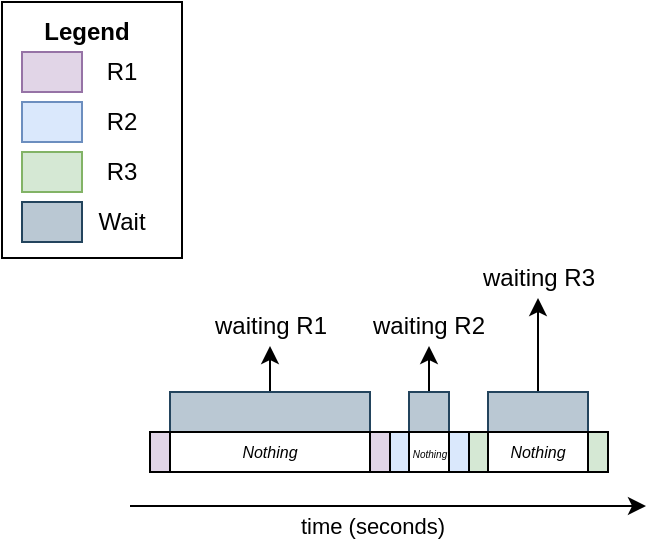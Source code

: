<mxfile>
    <diagram id="R5Pnvn7JVJgR0JoYsQ4H" name="HttpSync">
        <mxGraphModel dx="946" dy="563" grid="0" gridSize="10" guides="1" tooltips="1" connect="1" arrows="1" fold="1" page="1" pageScale="1" pageWidth="850" pageHeight="1100" math="0" shadow="0">
            <root>
                <mxCell id="0"/>
                <mxCell id="1" parent="0"/>
                <mxCell id="2" value="" style="endArrow=classic;html=1;" parent="1" edge="1">
                    <mxGeometry width="50" height="50" relative="1" as="geometry">
                        <mxPoint x="104" y="267" as="sourcePoint"/>
                        <mxPoint x="362" y="267" as="targetPoint"/>
                    </mxGeometry>
                </mxCell>
                <mxCell id="3" value="time (seconds)" style="edgeLabel;html=1;align=center;verticalAlign=middle;resizable=0;points=[];" parent="2" vertex="1" connectable="0">
                    <mxGeometry x="-0.184" y="-2" relative="1" as="geometry">
                        <mxPoint x="15" y="8" as="offset"/>
                    </mxGeometry>
                </mxCell>
                <mxCell id="4" value="" style="rounded=0;whiteSpace=wrap;html=1;fillColor=#e1d5e7;" parent="1" vertex="1">
                    <mxGeometry x="114" y="230" width="10" height="20" as="geometry"/>
                </mxCell>
                <mxCell id="5" value="" style="rounded=0;whiteSpace=wrap;html=1;" parent="1" vertex="1">
                    <mxGeometry x="40" y="15" width="90" height="128" as="geometry"/>
                </mxCell>
                <mxCell id="6" value="" style="rounded=0;whiteSpace=wrap;html=1;fillColor=#e1d5e7;strokeColor=#9673a6;" parent="1" vertex="1">
                    <mxGeometry x="50" y="40" width="30" height="20" as="geometry"/>
                </mxCell>
                <mxCell id="11" value="R1" style="text;html=1;strokeColor=none;fillColor=none;align=center;verticalAlign=middle;whiteSpace=wrap;rounded=0;" parent="1" vertex="1">
                    <mxGeometry x="80" y="40" width="40" height="20" as="geometry"/>
                </mxCell>
                <mxCell id="12" value="" style="rounded=0;whiteSpace=wrap;html=1;fillColor=#dae8fc;strokeColor=#6c8ebf;" parent="1" vertex="1">
                    <mxGeometry x="50" y="65" width="30" height="20" as="geometry"/>
                </mxCell>
                <mxCell id="13" value="R2" style="text;html=1;strokeColor=none;fillColor=none;align=center;verticalAlign=middle;whiteSpace=wrap;rounded=0;" parent="1" vertex="1">
                    <mxGeometry x="80" y="65" width="40" height="20" as="geometry"/>
                </mxCell>
                <mxCell id="14" value="" style="rounded=0;whiteSpace=wrap;html=1;fillColor=#d5e8d4;strokeColor=#82b366;" parent="1" vertex="1">
                    <mxGeometry x="50" y="90" width="30" height="20" as="geometry"/>
                </mxCell>
                <mxCell id="15" value="R3" style="text;html=1;strokeColor=none;fillColor=none;align=center;verticalAlign=middle;whiteSpace=wrap;rounded=0;" parent="1" vertex="1">
                    <mxGeometry x="80" y="90" width="40" height="20" as="geometry"/>
                </mxCell>
                <mxCell id="17" value="" style="rounded=0;whiteSpace=wrap;html=1;fillColor=#bac8d3;strokeColor=#23445d;" parent="1" vertex="1">
                    <mxGeometry x="50" y="115" width="30" height="20" as="geometry"/>
                </mxCell>
                <mxCell id="18" value="Wait" style="text;html=1;strokeColor=none;fillColor=none;align=center;verticalAlign=middle;whiteSpace=wrap;rounded=0;" parent="1" vertex="1">
                    <mxGeometry x="80" y="115" width="40" height="20" as="geometry"/>
                </mxCell>
                <mxCell id="31" style="edgeStyle=orthogonalEdgeStyle;rounded=0;orthogonalLoop=1;jettySize=auto;html=1;entryX=0.5;entryY=1;entryDx=0;entryDy=0;" parent="1" source="19" target="28" edge="1">
                    <mxGeometry relative="1" as="geometry"/>
                </mxCell>
                <mxCell id="19" value="" style="rounded=0;whiteSpace=wrap;html=1;fillColor=#bac8d3;strokeColor=#23445d;" parent="1" vertex="1">
                    <mxGeometry x="124" y="210" width="100" height="20" as="geometry"/>
                </mxCell>
                <mxCell id="20" value="" style="rounded=0;whiteSpace=wrap;html=1;fillColor=#e1d5e7;" parent="1" vertex="1">
                    <mxGeometry x="224" y="230" width="10" height="20" as="geometry"/>
                </mxCell>
                <mxCell id="21" value="" style="rounded=0;whiteSpace=wrap;html=1;fillColor=#dae8fc;" parent="1" vertex="1">
                    <mxGeometry x="234" y="230" width="10" height="20" as="geometry"/>
                </mxCell>
                <mxCell id="32" style="edgeStyle=orthogonalEdgeStyle;rounded=0;orthogonalLoop=1;jettySize=auto;html=1;entryX=0.5;entryY=1;entryDx=0;entryDy=0;" parent="1" source="22" target="29" edge="1">
                    <mxGeometry relative="1" as="geometry"/>
                </mxCell>
                <mxCell id="22" value="" style="rounded=0;whiteSpace=wrap;html=1;fillColor=#bac8d3;strokeColor=#23445d;" parent="1" vertex="1">
                    <mxGeometry x="243.5" y="210" width="20" height="20" as="geometry"/>
                </mxCell>
                <mxCell id="33" style="edgeStyle=orthogonalEdgeStyle;rounded=0;orthogonalLoop=1;jettySize=auto;html=1;entryX=0.5;entryY=1;entryDx=0;entryDy=0;" parent="1" source="24" target="30" edge="1">
                    <mxGeometry relative="1" as="geometry"/>
                </mxCell>
                <mxCell id="24" value="" style="rounded=0;whiteSpace=wrap;html=1;fillColor=#bac8d3;strokeColor=#23445d;" parent="1" vertex="1">
                    <mxGeometry x="283" y="210" width="50" height="20" as="geometry"/>
                </mxCell>
                <mxCell id="25" value="" style="rounded=0;whiteSpace=wrap;html=1;fillColor=#dae8fc;" parent="1" vertex="1">
                    <mxGeometry x="263.5" y="230" width="10" height="20" as="geometry"/>
                </mxCell>
                <mxCell id="26" value="" style="rounded=0;whiteSpace=wrap;html=1;fillColor=#d5e8d4;" parent="1" vertex="1">
                    <mxGeometry x="273.5" y="230" width="10" height="20" as="geometry"/>
                </mxCell>
                <mxCell id="27" value="" style="rounded=0;whiteSpace=wrap;html=1;fillColor=#d5e8d4;" parent="1" vertex="1">
                    <mxGeometry x="333" y="230" width="10" height="20" as="geometry"/>
                </mxCell>
                <mxCell id="28" value="waiting R1" style="text;html=1;strokeColor=none;fillColor=none;align=center;verticalAlign=middle;whiteSpace=wrap;rounded=0;" parent="1" vertex="1">
                    <mxGeometry x="141.5" y="167" width="65" height="20" as="geometry"/>
                </mxCell>
                <mxCell id="29" value="waiting R2" style="text;html=1;strokeColor=none;fillColor=none;align=center;verticalAlign=middle;whiteSpace=wrap;rounded=0;" parent="1" vertex="1">
                    <mxGeometry x="221" y="167" width="65" height="20" as="geometry"/>
                </mxCell>
                <mxCell id="30" value="waiting R3" style="text;html=1;strokeColor=none;fillColor=none;align=center;verticalAlign=middle;whiteSpace=wrap;rounded=0;" parent="1" vertex="1">
                    <mxGeometry x="275.5" y="143" width="65" height="20" as="geometry"/>
                </mxCell>
                <mxCell id="34" value="&lt;b&gt;Legend&lt;/b&gt;" style="text;html=1;strokeColor=none;fillColor=none;align=center;verticalAlign=middle;whiteSpace=wrap;rounded=0;" parent="1" vertex="1">
                    <mxGeometry x="50" y="20" width="65" height="20" as="geometry"/>
                </mxCell>
                <mxCell id="lJso728PyXMVdRfDYrXu-34" value="&lt;i style=&quot;font-size: 8px;&quot;&gt;Nothing&lt;/i&gt;" style="rounded=0;whiteSpace=wrap;html=1;strokeColor=#000000;align=center;fontSize=8;" parent="1" vertex="1">
                    <mxGeometry x="124" y="230" width="100" height="20" as="geometry"/>
                </mxCell>
                <mxCell id="lJso728PyXMVdRfDYrXu-35" value="&lt;i&gt;&lt;font style=&quot;font-size: 5px&quot;&gt;Nothing&lt;/font&gt;&lt;/i&gt;" style="rounded=0;whiteSpace=wrap;html=1;strokeColor=#000000;align=center;fontSize=8;" parent="1" vertex="1">
                    <mxGeometry x="243.5" y="230" width="20" height="20" as="geometry"/>
                </mxCell>
                <mxCell id="lJso728PyXMVdRfDYrXu-36" value="&lt;i style=&quot;font-size: 8px;&quot;&gt;Nothing&lt;/i&gt;" style="rounded=0;whiteSpace=wrap;html=1;strokeColor=#000000;align=center;fontSize=8;" parent="1" vertex="1">
                    <mxGeometry x="283" y="230" width="50" height="20" as="geometry"/>
                </mxCell>
            </root>
        </mxGraphModel>
    </diagram>
    <diagram name="HttpAsync" id="dd3H1sv4si_ocq5xEkjA">
        &#xa;
        <mxGraphModel dx="709" dy="481" grid="0" gridSize="10" guides="1" tooltips="1" connect="1" arrows="1" fold="1" page="1" pageScale="1" pageWidth="850" pageHeight="1100" math="0" shadow="0">
            &#xa;
            <root>
                &#xa;
                <mxCell id="TjX_MduYWYXl7zdBqpjI-0"/>
                &#xa;
                <mxCell id="TjX_MduYWYXl7zdBqpjI-1" parent="TjX_MduYWYXl7zdBqpjI-0"/>
                &#xa;
                <mxCell id="TjX_MduYWYXl7zdBqpjI-5" value="" style="rounded=0;whiteSpace=wrap;html=1;" parent="TjX_MduYWYXl7zdBqpjI-1" vertex="1">
                    &#xa;
                    <mxGeometry x="40" y="15" width="90" height="128" as="geometry"/>
                    &#xa;
                </mxCell>
                &#xa;
                <mxCell id="TjX_MduYWYXl7zdBqpjI-6" value="" style="rounded=0;whiteSpace=wrap;html=1;fillColor=#e1d5e7;strokeColor=#9673a6;" parent="TjX_MduYWYXl7zdBqpjI-1" vertex="1">
                    &#xa;
                    <mxGeometry x="50" y="40" width="30" height="20" as="geometry"/>
                    &#xa;
                </mxCell>
                &#xa;
                <mxCell id="TjX_MduYWYXl7zdBqpjI-7" value="R1" style="text;html=1;strokeColor=none;fillColor=none;align=center;verticalAlign=middle;whiteSpace=wrap;rounded=0;" parent="TjX_MduYWYXl7zdBqpjI-1" vertex="1">
                    &#xa;
                    <mxGeometry x="80" y="40" width="40" height="20" as="geometry"/>
                    &#xa;
                </mxCell>
                &#xa;
                <mxCell id="TjX_MduYWYXl7zdBqpjI-8" value="" style="rounded=0;whiteSpace=wrap;html=1;fillColor=#dae8fc;strokeColor=#6c8ebf;" parent="TjX_MduYWYXl7zdBqpjI-1" vertex="1">
                    &#xa;
                    <mxGeometry x="50" y="65" width="30" height="20" as="geometry"/>
                    &#xa;
                </mxCell>
                &#xa;
                <mxCell id="TjX_MduYWYXl7zdBqpjI-9" value="R2" style="text;html=1;strokeColor=none;fillColor=none;align=center;verticalAlign=middle;whiteSpace=wrap;rounded=0;" parent="TjX_MduYWYXl7zdBqpjI-1" vertex="1">
                    &#xa;
                    <mxGeometry x="80" y="65" width="40" height="20" as="geometry"/>
                    &#xa;
                </mxCell>
                &#xa;
                <mxCell id="TjX_MduYWYXl7zdBqpjI-10" value="" style="rounded=0;whiteSpace=wrap;html=1;fillColor=#d5e8d4;strokeColor=#82b366;" parent="TjX_MduYWYXl7zdBqpjI-1" vertex="1">
                    &#xa;
                    <mxGeometry x="50" y="90" width="30" height="20" as="geometry"/>
                    &#xa;
                </mxCell>
                &#xa;
                <mxCell id="TjX_MduYWYXl7zdBqpjI-11" value="R3" style="text;html=1;strokeColor=none;fillColor=none;align=center;verticalAlign=middle;whiteSpace=wrap;rounded=0;" parent="TjX_MduYWYXl7zdBqpjI-1" vertex="1">
                    &#xa;
                    <mxGeometry x="80" y="90" width="40" height="20" as="geometry"/>
                    &#xa;
                </mxCell>
                &#xa;
                <mxCell id="TjX_MduYWYXl7zdBqpjI-12" value="" style="rounded=0;whiteSpace=wrap;html=1;fillColor=#bac8d3;strokeColor=#23445d;" parent="TjX_MduYWYXl7zdBqpjI-1" vertex="1">
                    &#xa;
                    <mxGeometry x="50" y="115" width="30" height="20" as="geometry"/>
                    &#xa;
                </mxCell>
                &#xa;
                <mxCell id="TjX_MduYWYXl7zdBqpjI-13" value="Wait" style="text;html=1;strokeColor=none;fillColor=none;align=center;verticalAlign=middle;whiteSpace=wrap;rounded=0;" parent="TjX_MduYWYXl7zdBqpjI-1" vertex="1">
                    &#xa;
                    <mxGeometry x="80" y="115" width="40" height="20" as="geometry"/>
                    &#xa;
                </mxCell>
                &#xa;
                <mxCell id="TjX_MduYWYXl7zdBqpjI-28" value="&lt;b&gt;Legend&lt;/b&gt;" style="text;html=1;strokeColor=none;fillColor=none;align=center;verticalAlign=middle;whiteSpace=wrap;rounded=0;" parent="TjX_MduYWYXl7zdBqpjI-1" vertex="1">
                    &#xa;
                    <mxGeometry x="50" y="20" width="65" height="20" as="geometry"/>
                    &#xa;
                </mxCell>
                &#xa;
                <mxCell id="oUYByNItfgu7oh0WLCte-0" value="" style="endArrow=classic;html=1;" parent="TjX_MduYWYXl7zdBqpjI-1" edge="1">
                    &#xa;
                    <mxGeometry width="50" height="50" relative="1" as="geometry">
                        &#xa;
                        <mxPoint x="141" y="256" as="sourcePoint"/>
                        &#xa;
                        <mxPoint x="293" y="256" as="targetPoint"/>
                        &#xa;
                    </mxGeometry>
                    &#xa;
                </mxCell>
                &#xa;
                <mxCell id="oUYByNItfgu7oh0WLCte-1" value="time (seconds)" style="edgeLabel;html=1;align=center;verticalAlign=middle;resizable=0;points=[];" parent="oUYByNItfgu7oh0WLCte-0" vertex="1" connectable="0">
                    &#xa;
                    <mxGeometry x="-0.184" y="-2" relative="1" as="geometry">
                        &#xa;
                        <mxPoint x="15" y="8" as="offset"/>
                        &#xa;
                    </mxGeometry>
                    &#xa;
                </mxCell>
                &#xa;
                <mxCell id="oUYByNItfgu7oh0WLCte-2" value="" style="rounded=0;whiteSpace=wrap;html=1;fillColor=#e1d5e7;" parent="TjX_MduYWYXl7zdBqpjI-1" vertex="1">
                    &#xa;
                    <mxGeometry x="151" y="219" width="10" height="20" as="geometry"/>
                    &#xa;
                </mxCell>
                &#xa;
                <mxCell id="oUYByNItfgu7oh0WLCte-3" style="edgeStyle=orthogonalEdgeStyle;rounded=0;orthogonalLoop=1;jettySize=auto;html=1;entryX=0;entryY=0.5;entryDx=0;entryDy=0;exitX=1;exitY=0.5;exitDx=0;exitDy=0;" parent="TjX_MduYWYXl7zdBqpjI-1" source="oUYByNItfgu7oh0WLCte-4" target="oUYByNItfgu7oh0WLCte-14" edge="1">
                    &#xa;
                    <mxGeometry relative="1" as="geometry"/>
                    &#xa;
                </mxCell>
                &#xa;
                <mxCell id="oUYByNItfgu7oh0WLCte-4" value="" style="rounded=0;whiteSpace=wrap;html=1;fillColor=#bac8d3;strokeColor=#23445d;" parent="TjX_MduYWYXl7zdBqpjI-1" vertex="1">
                    &#xa;
                    <mxGeometry x="161" y="186" width="100" height="20" as="geometry"/>
                    &#xa;
                </mxCell>
                &#xa;
                <mxCell id="oUYByNItfgu7oh0WLCte-5" value="" style="rounded=0;whiteSpace=wrap;html=1;fillColor=#e1d5e7;" parent="TjX_MduYWYXl7zdBqpjI-1" vertex="1">
                    &#xa;
                    <mxGeometry x="261" y="219" width="10" height="20" as="geometry"/>
                    &#xa;
                </mxCell>
                &#xa;
                <mxCell id="oUYByNItfgu7oh0WLCte-6" value="" style="rounded=0;whiteSpace=wrap;html=1;fillColor=#dae8fc;" parent="TjX_MduYWYXl7zdBqpjI-1" vertex="1">
                    &#xa;
                    <mxGeometry x="161" y="219" width="10" height="20" as="geometry"/>
                    &#xa;
                </mxCell>
                &#xa;
                <mxCell id="oUYByNItfgu7oh0WLCte-7" style="edgeStyle=orthogonalEdgeStyle;rounded=0;orthogonalLoop=1;jettySize=auto;html=1;entryX=0;entryY=0.5;entryDx=0;entryDy=0;" parent="TjX_MduYWYXl7zdBqpjI-1" source="oUYByNItfgu7oh0WLCte-8" target="oUYByNItfgu7oh0WLCte-15" edge="1">
                    &#xa;
                    <mxGeometry relative="1" as="geometry"/>
                    &#xa;
                </mxCell>
                &#xa;
                <mxCell id="oUYByNItfgu7oh0WLCte-8" value="" style="rounded=0;whiteSpace=wrap;html=1;fillColor=#bac8d3;strokeColor=#23445d;" parent="TjX_MduYWYXl7zdBqpjI-1" vertex="1">
                    &#xa;
                    <mxGeometry x="172" y="161" width="20" height="20" as="geometry"/>
                    &#xa;
                </mxCell>
                &#xa;
                <mxCell id="oUYByNItfgu7oh0WLCte-9" style="edgeStyle=orthogonalEdgeStyle;rounded=0;orthogonalLoop=1;jettySize=auto;html=1;entryX=0;entryY=0.5;entryDx=0;entryDy=0;" parent="TjX_MduYWYXl7zdBqpjI-1" source="oUYByNItfgu7oh0WLCte-10" target="oUYByNItfgu7oh0WLCte-16" edge="1">
                    &#xa;
                    <mxGeometry relative="1" as="geometry"/>
                    &#xa;
                </mxCell>
                &#xa;
                <mxCell id="oUYByNItfgu7oh0WLCte-10" value="" style="rounded=0;whiteSpace=wrap;html=1;fillColor=#bac8d3;strokeColor=#23445d;" parent="TjX_MduYWYXl7zdBqpjI-1" vertex="1">
                    &#xa;
                    <mxGeometry x="181" y="136" width="50" height="20" as="geometry"/>
                    &#xa;
                </mxCell>
                &#xa;
                <mxCell id="oUYByNItfgu7oh0WLCte-11" value="" style="rounded=0;whiteSpace=wrap;html=1;fillColor=#dae8fc;" parent="TjX_MduYWYXl7zdBqpjI-1" vertex="1">
                    &#xa;
                    <mxGeometry x="192" y="219" width="10" height="20" as="geometry"/>
                    &#xa;
                </mxCell>
                &#xa;
                <mxCell id="oUYByNItfgu7oh0WLCte-12" value="" style="rounded=0;whiteSpace=wrap;html=1;fillColor=#d5e8d4;" parent="TjX_MduYWYXl7zdBqpjI-1" vertex="1">
                    &#xa;
                    <mxGeometry x="171" y="219" width="10" height="20" as="geometry"/>
                    &#xa;
                </mxCell>
                &#xa;
                <mxCell id="oUYByNItfgu7oh0WLCte-13" value="" style="rounded=0;whiteSpace=wrap;html=1;fillColor=#d5e8d4;" parent="TjX_MduYWYXl7zdBqpjI-1" vertex="1">
                    &#xa;
                    <mxGeometry x="231" y="219" width="10" height="20" as="geometry"/>
                    &#xa;
                </mxCell>
                &#xa;
                <mxCell id="oUYByNItfgu7oh0WLCte-14" value="waiting R1" style="text;html=1;strokeColor=none;fillColor=none;align=center;verticalAlign=middle;whiteSpace=wrap;rounded=0;" parent="TjX_MduYWYXl7zdBqpjI-1" vertex="1">
                    &#xa;
                    <mxGeometry x="303" y="186" width="65" height="20" as="geometry"/>
                    &#xa;
                </mxCell>
                &#xa;
                <mxCell id="oUYByNItfgu7oh0WLCte-15" value="waiting R2" style="text;html=1;strokeColor=none;fillColor=none;align=center;verticalAlign=middle;whiteSpace=wrap;rounded=0;" parent="TjX_MduYWYXl7zdBqpjI-1" vertex="1">
                    &#xa;
                    <mxGeometry x="303" y="161" width="65" height="20" as="geometry"/>
                    &#xa;
                </mxCell>
                &#xa;
                <mxCell id="oUYByNItfgu7oh0WLCte-16" value="waiting R3" style="text;html=1;strokeColor=none;fillColor=none;align=center;verticalAlign=middle;whiteSpace=wrap;rounded=0;" parent="TjX_MduYWYXl7zdBqpjI-1" vertex="1">
                    &#xa;
                    <mxGeometry x="303" y="136" width="65" height="20" as="geometry"/>
                    &#xa;
                </mxCell>
                &#xa;
                <mxCell id="oUYByNItfgu7oh0WLCte-18" value="&lt;i&gt;&lt;font style=&quot;font-size: 3px&quot;&gt;Nothing&lt;/font&gt;&lt;/i&gt;" style="rounded=0;whiteSpace=wrap;html=1;strokeColor=#000000;align=center;fontSize=8;" parent="TjX_MduYWYXl7zdBqpjI-1" vertex="1">
                    &#xa;
                    <mxGeometry x="181" y="219" width="11" height="20" as="geometry"/>
                    &#xa;
                </mxCell>
                &#xa;
                <mxCell id="b8tB5N2PraJOtb_QhcnW-5" value="&lt;i&gt;&lt;font style=&quot;font-size: 5px&quot;&gt;Nothing&lt;/font&gt;&lt;/i&gt;" style="rounded=0;whiteSpace=wrap;html=1;strokeColor=#000000;align=center;fontSize=8;" parent="TjX_MduYWYXl7zdBqpjI-1" vertex="1">
                    &#xa;
                    <mxGeometry x="202" y="219" width="29" height="20" as="geometry"/>
                    &#xa;
                </mxCell>
                &#xa;
                <mxCell id="00yEARtn9fL40gI64DA2-0" value="&lt;i&gt;&lt;font style=&quot;font-size: 5px&quot;&gt;Nothing&lt;/font&gt;&lt;/i&gt;" style="rounded=0;whiteSpace=wrap;html=1;strokeColor=#000000;align=center;fontSize=8;" parent="TjX_MduYWYXl7zdBqpjI-1" vertex="1">
                    &#xa;
                    <mxGeometry x="241" y="219" width="20" height="20" as="geometry"/>
                    &#xa;
                </mxCell>
                &#xa;
                <mxCell id="OgLarHgL8_il-0UodkWz-0" value="" style="endArrow=none;dashed=1;html=1;dashPattern=1 3;strokeWidth=1;" parent="TjX_MduYWYXl7zdBqpjI-1" edge="1">
                    &#xa;
                    <mxGeometry width="50" height="50" relative="1" as="geometry">
                        &#xa;
                        <mxPoint x="161" y="219" as="sourcePoint"/>
                        &#xa;
                        <mxPoint x="161" y="205" as="targetPoint"/>
                        &#xa;
                    </mxGeometry>
                    &#xa;
                </mxCell>
                &#xa;
                <mxCell id="OgLarHgL8_il-0UodkWz-3" value="" style="endArrow=none;dashed=1;html=1;dashPattern=1 3;strokeWidth=1;entryX=0;entryY=1;entryDx=0;entryDy=0;" parent="TjX_MduYWYXl7zdBqpjI-1" target="oUYByNItfgu7oh0WLCte-8" edge="1">
                    &#xa;
                    <mxGeometry width="50" height="50" relative="1" as="geometry">
                        &#xa;
                        <mxPoint x="171" y="219" as="sourcePoint"/>
                        &#xa;
                        <mxPoint x="171" y="137" as="targetPoint"/>
                        &#xa;
                    </mxGeometry>
                    &#xa;
                </mxCell>
                &#xa;
                <mxCell id="cQX6QBFQWD9Ic5gNz7Mt-2" value="" style="endArrow=none;dashed=1;html=1;dashPattern=1 3;strokeWidth=1;" parent="TjX_MduYWYXl7zdBqpjI-1" edge="1">
                    &#xa;
                    <mxGeometry width="50" height="50" relative="1" as="geometry">
                        &#xa;
                        <mxPoint x="181" y="219" as="sourcePoint"/>
                        &#xa;
                        <mxPoint x="181" y="151" as="targetPoint"/>
                        &#xa;
                    </mxGeometry>
                    &#xa;
                </mxCell>
                &#xa;
                <mxCell id="cQX6QBFQWD9Ic5gNz7Mt-3" value="" style="endArrow=none;dashed=1;html=1;dashPattern=1 3;strokeWidth=1;" parent="TjX_MduYWYXl7zdBqpjI-1" edge="1">
                    &#xa;
                    <mxGeometry width="50" height="50" relative="1" as="geometry">
                        &#xa;
                        <mxPoint x="192" y="219" as="sourcePoint"/>
                        &#xa;
                        <mxPoint x="192" y="181" as="targetPoint"/>
                        &#xa;
                    </mxGeometry>
                    &#xa;
                </mxCell>
                &#xa;
                <mxCell id="cQX6QBFQWD9Ic5gNz7Mt-4" value="" style="endArrow=none;dashed=1;html=1;dashPattern=1 3;strokeWidth=1;" parent="TjX_MduYWYXl7zdBqpjI-1" edge="1">
                    &#xa;
                    <mxGeometry width="50" height="50" relative="1" as="geometry">
                        &#xa;
                        <mxPoint x="230.77" y="219" as="sourcePoint"/>
                        &#xa;
                        <mxPoint x="231" y="156" as="targetPoint"/>
                        &#xa;
                    </mxGeometry>
                    &#xa;
                </mxCell>
                &#xa;
                <mxCell id="cQX6QBFQWD9Ic5gNz7Mt-5" value="" style="endArrow=none;dashed=1;html=1;dashPattern=1 3;strokeWidth=1;" parent="TjX_MduYWYXl7zdBqpjI-1" edge="1">
                    &#xa;
                    <mxGeometry width="50" height="50" relative="1" as="geometry">
                        &#xa;
                        <mxPoint x="260.77" y="219" as="sourcePoint"/>
                        &#xa;
                        <mxPoint x="261" y="206" as="targetPoint"/>
                        &#xa;
                    </mxGeometry>
                    &#xa;
                </mxCell>
                &#xa;
            </root>
            &#xa;
        </mxGraphModel>
        &#xa;
    </diagram>
    <diagram id="Us82Xjapbb-yqDgrsx4i" name="EventLoop">
        &#xa;
        <mxGraphModel dx="709" dy="481" grid="0" gridSize="10" guides="1" tooltips="1" connect="1" arrows="1" fold="1" page="1" pageScale="1" pageWidth="850" pageHeight="1100" math="0" shadow="0">
            &#xa;
            <root>
                &#xa;
                <mxCell id="MNIC3wWy_lpZdgekECtX-0"/>
                &#xa;
                <mxCell id="MNIC3wWy_lpZdgekECtX-1" parent="MNIC3wWy_lpZdgekECtX-0"/>
                &#xa;
                <mxCell id="MNIC3wWy_lpZdgekECtX-2" value="" style="endArrow=classic;html=1;exitX=1;exitY=0.5;exitDx=0;exitDy=0;entryX=-0.003;entryY=0.053;entryDx=0;entryDy=0;entryPerimeter=0;" parent="MNIC3wWy_lpZdgekECtX-1" source="PgiA3OtnCa6VzSnWm5Lt-0" target="oTD3xDbDzJjaddq1IzMM-0" edge="1">
                    &#xa;
                    <mxGeometry relative="1" as="geometry">
                        &#xa;
                        <mxPoint x="150" y="130" as="sourcePoint"/>
                        &#xa;
                        <mxPoint x="240" y="130" as="targetPoint"/>
                        &#xa;
                    </mxGeometry>
                    &#xa;
                </mxCell>
                &#xa;
                <mxCell id="MNIC3wWy_lpZdgekECtX-3" value="" style="shape=message;html=1;outlineConnect=0;" parent="MNIC3wWy_lpZdgekECtX-2" vertex="1">
                    &#xa;
                    <mxGeometry width="20" height="14" relative="1" as="geometry">
                        &#xa;
                        <mxPoint x="-10" y="-7" as="offset"/>
                        &#xa;
                    </mxGeometry>
                    &#xa;
                </mxCell>
                &#xa;
                <mxCell id="PgiA3OtnCa6VzSnWm5Lt-3" value="&lt;b&gt;await&lt;/b&gt;" style="edgeLabel;html=1;align=center;verticalAlign=middle;resizable=0;points=[];" parent="MNIC3wWy_lpZdgekECtX-2" vertex="1" connectable="0">
                    &#xa;
                    <mxGeometry x="-0.609" y="3" relative="1" as="geometry">
                        &#xa;
                        <mxPoint x="35" y="23" as="offset"/>
                        &#xa;
                    </mxGeometry>
                    &#xa;
                </mxCell>
                &#xa;
                <mxCell id="PgiA3OtnCa6VzSnWm5Lt-0" value="R1" style="rounded=0;whiteSpace=wrap;html=1;fillColor=#e1d5e7;strokeColor=#9673a6;" parent="MNIC3wWy_lpZdgekECtX-1" vertex="1">
                    &#xa;
                    <mxGeometry x="110" y="120" width="30" height="20" as="geometry"/>
                    &#xa;
                </mxCell>
                &#xa;
                <mxCell id="PgiA3OtnCa6VzSnWm5Lt-1" value="R2" style="rounded=0;whiteSpace=wrap;html=1;fillColor=#dae8fc;strokeColor=#6c8ebf;" parent="MNIC3wWy_lpZdgekECtX-1" vertex="1">
                    &#xa;
                    <mxGeometry x="110" y="160" width="30" height="20" as="geometry"/>
                    &#xa;
                </mxCell>
                &#xa;
                <mxCell id="PgiA3OtnCa6VzSnWm5Lt-4" value="" style="endArrow=classic;html=1;exitX=1;exitY=0.5;exitDx=0;exitDy=0;entryX=0;entryY=0.5;entryDx=0;entryDy=0;" parent="MNIC3wWy_lpZdgekECtX-1" target="oTD3xDbDzJjaddq1IzMM-0" edge="1">
                    &#xa;
                    <mxGeometry relative="1" as="geometry">
                        &#xa;
                        <mxPoint x="140" y="170" as="sourcePoint"/>
                        &#xa;
                        <mxPoint x="240" y="170" as="targetPoint"/>
                        &#xa;
                    </mxGeometry>
                    &#xa;
                </mxCell>
                &#xa;
                <mxCell id="PgiA3OtnCa6VzSnWm5Lt-5" value="" style="shape=message;html=1;outlineConnect=0;" parent="PgiA3OtnCa6VzSnWm5Lt-4" vertex="1">
                    &#xa;
                    <mxGeometry width="20" height="14" relative="1" as="geometry">
                        &#xa;
                        <mxPoint x="-10" y="-7" as="offset"/>
                        &#xa;
                    </mxGeometry>
                    &#xa;
                </mxCell>
                &#xa;
                <mxCell id="PgiA3OtnCa6VzSnWm5Lt-6" value="&lt;b&gt;await&lt;/b&gt;" style="edgeLabel;html=1;align=center;verticalAlign=middle;resizable=0;points=[];" parent="PgiA3OtnCa6VzSnWm5Lt-4" vertex="1" connectable="0">
                    &#xa;
                    <mxGeometry x="-0.609" y="3" relative="1" as="geometry">
                        &#xa;
                        <mxPoint x="36" y="16" as="offset"/>
                        &#xa;
                    </mxGeometry>
                    &#xa;
                </mxCell>
                &#xa;
                <mxCell id="Goiq2AYXWCgrT5Irk4lb-3" value="R3" style="rounded=0;whiteSpace=wrap;html=1;fillColor=#d5e8d4;strokeColor=#82b366;" parent="MNIC3wWy_lpZdgekECtX-1" vertex="1">
                    &#xa;
                    <mxGeometry x="110" y="200" width="30" height="20" as="geometry"/>
                    &#xa;
                </mxCell>
                &#xa;
                <mxCell id="Goiq2AYXWCgrT5Irk4lb-4" value="" style="endArrow=classic;html=1;exitX=1;exitY=0.5;exitDx=0;exitDy=0;entryX=0;entryY=0.75;entryDx=0;entryDy=0;" parent="MNIC3wWy_lpZdgekECtX-1" target="oTD3xDbDzJjaddq1IzMM-0" edge="1">
                    &#xa;
                    <mxGeometry relative="1" as="geometry">
                        &#xa;
                        <mxPoint x="140" y="210" as="sourcePoint"/>
                        &#xa;
                        <mxPoint x="240" y="210" as="targetPoint"/>
                        &#xa;
                        <Array as="points">
                            &#xa;
                            <mxPoint x="200" y="200"/>
                            &#xa;
                        </Array>
                        &#xa;
                    </mxGeometry>
                    &#xa;
                </mxCell>
                &#xa;
                <mxCell id="Goiq2AYXWCgrT5Irk4lb-5" value="" style="shape=message;html=1;outlineConnect=0;" parent="Goiq2AYXWCgrT5Irk4lb-4" vertex="1">
                    &#xa;
                    <mxGeometry width="20" height="14" relative="1" as="geometry">
                        &#xa;
                        <mxPoint x="-10" y="-7" as="offset"/>
                        &#xa;
                    </mxGeometry>
                    &#xa;
                </mxCell>
                &#xa;
                <mxCell id="Goiq2AYXWCgrT5Irk4lb-6" value="&lt;b&gt;await&lt;/b&gt;" style="edgeLabel;html=1;align=center;verticalAlign=middle;resizable=0;points=[];" parent="Goiq2AYXWCgrT5Irk4lb-4" vertex="1" connectable="0">
                    &#xa;
                    <mxGeometry x="-0.609" y="3" relative="1" as="geometry">
                        &#xa;
                        <mxPoint x="36.82" y="11.9" as="offset"/>
                        &#xa;
                    </mxGeometry>
                    &#xa;
                </mxCell>
                &#xa;
                <mxCell id="IeU77AGPX0BKrkDryWC2-1" style="edgeStyle=orthogonalEdgeStyle;rounded=0;orthogonalLoop=1;jettySize=auto;html=1;entryX=0.5;entryY=0;entryDx=0;entryDy=0;" parent="MNIC3wWy_lpZdgekECtX-1" source="oTD3xDbDzJjaddq1IzMM-0" target="IeU77AGPX0BKrkDryWC2-0" edge="1">
                    &#xa;
                    <mxGeometry relative="1" as="geometry"/>
                    &#xa;
                </mxCell>
                &#xa;
                <mxCell id="oTD3xDbDzJjaddq1IzMM-0" value="Event Loop" style="shape=document;whiteSpace=wrap;html=1;boundedLbl=1;fillColor=#0050ef;strokeColor=#001DBC;fontColor=#ffffff;" parent="MNIC3wWy_lpZdgekECtX-1" vertex="1">
                    &#xa;
                    <mxGeometry x="260" y="145" width="120" height="50" as="geometry"/>
                    &#xa;
                </mxCell>
                &#xa;
                <mxCell id="IeU77AGPX0BKrkDryWC2-0" value="decide + execute" style="rounded=0;whiteSpace=wrap;html=1;" parent="MNIC3wWy_lpZdgekECtX-1" vertex="1">
                    &#xa;
                    <mxGeometry x="260" y="220" width="120" height="20" as="geometry"/>
                    &#xa;
                </mxCell>
                &#xa;
            </root>
            &#xa;
        </mxGraphModel>
        &#xa;
    </diagram>
    <diagram name="EventLoopStarting" id="E3eK5Z9-CzAReXxKY64_">
        <mxGraphModel dx="2043" dy="631" grid="0" gridSize="10" guides="1" tooltips="1" connect="1" arrows="1" fold="1" page="1" pageScale="1" pageWidth="850" pageHeight="1100" math="0" shadow="0">
            <root>
                <mxCell id="HZOHUhy1LxPU4WR9bsrj-0"/>
                <mxCell id="HZOHUhy1LxPU4WR9bsrj-1" parent="HZOHUhy1LxPU4WR9bsrj-0"/>
                <mxCell id="HZOHUhy1LxPU4WR9bsrj-2" value="" style="endArrow=classic;html=1;exitX=1;exitY=0.5;exitDx=0;exitDy=0;" parent="HZOHUhy1LxPU4WR9bsrj-1" source="B7TzyYUXzSCuk1w18iuk-6" edge="1">
                    <mxGeometry relative="1" as="geometry">
                        <mxPoint x="18" y="27" as="sourcePoint"/>
                        <mxPoint x="288" y="197" as="targetPoint"/>
                        <Array as="points">
                            <mxPoint x="288" y="217"/>
                        </Array>
                    </mxGeometry>
                </mxCell>
                <mxCell id="HZOHUhy1LxPU4WR9bsrj-3" value="" style="shape=message;html=1;outlineConnect=0;" parent="HZOHUhy1LxPU4WR9bsrj-2" vertex="1">
                    <mxGeometry width="20" height="14" relative="1" as="geometry">
                        <mxPoint x="-15" y="-7" as="offset"/>
                    </mxGeometry>
                </mxCell>
                <mxCell id="B7TzyYUXzSCuk1w18iuk-5" style="edgeStyle=orthogonalEdgeStyle;rounded=0;orthogonalLoop=1;jettySize=auto;html=1;entryX=0.5;entryY=0;entryDx=0;entryDy=0;" parent="HZOHUhy1LxPU4WR9bsrj-1" source="HZOHUhy1LxPU4WR9bsrj-5" target="B7TzyYUXzSCuk1w18iuk-0" edge="1">
                    <mxGeometry relative="1" as="geometry"/>
                </mxCell>
                <mxCell id="HZOHUhy1LxPU4WR9bsrj-5" value="Event Loop" style="shape=document;whiteSpace=wrap;html=1;boundedLbl=1;fillColor=#0050ef;strokeColor=#001DBC;fontColor=#ffffff;" parent="HZOHUhy1LxPU4WR9bsrj-1" vertex="1">
                    <mxGeometry x="128" y="7" width="120" height="50" as="geometry"/>
                </mxCell>
                <mxCell id="B7TzyYUXzSCuk1w18iuk-3" style="edgeStyle=orthogonalEdgeStyle;rounded=0;orthogonalLoop=1;jettySize=auto;html=1;entryX=0.5;entryY=0;entryDx=0;entryDy=0;" parent="HZOHUhy1LxPU4WR9bsrj-1" source="B7TzyYUXzSCuk1w18iuk-0" target="B7TzyYUXzSCuk1w18iuk-1" edge="1">
                    <mxGeometry relative="1" as="geometry"/>
                </mxCell>
                <mxCell id="B7TzyYUXzSCuk1w18iuk-0" value="main()" style="rounded=0;whiteSpace=wrap;html=1;" parent="HZOHUhy1LxPU4WR9bsrj-1" vertex="1">
                    <mxGeometry x="148" y="87" width="80" height="20" as="geometry"/>
                </mxCell>
                <mxCell id="B7TzyYUXzSCuk1w18iuk-4" style="edgeStyle=orthogonalEdgeStyle;rounded=0;orthogonalLoop=1;jettySize=auto;html=1;entryX=0.5;entryY=0;entryDx=0;entryDy=0;" parent="HZOHUhy1LxPU4WR9bsrj-1" source="B7TzyYUXzSCuk1w18iuk-1" target="B7TzyYUXzSCuk1w18iuk-2" edge="1">
                    <mxGeometry relative="1" as="geometry"/>
                </mxCell>
                <mxCell id="B7TzyYUXzSCuk1w18iuk-1" value="print" style="rounded=0;whiteSpace=wrap;html=1;" parent="HZOHUhy1LxPU4WR9bsrj-1" vertex="1">
                    <mxGeometry x="148" y="127" width="80" height="20" as="geometry"/>
                </mxCell>
                <mxCell id="B7TzyYUXzSCuk1w18iuk-7" value="" style="edgeStyle=orthogonalEdgeStyle;rounded=0;orthogonalLoop=1;jettySize=auto;html=1;" parent="HZOHUhy1LxPU4WR9bsrj-1" source="B7TzyYUXzSCuk1w18iuk-2" target="B7TzyYUXzSCuk1w18iuk-6" edge="1">
                    <mxGeometry relative="1" as="geometry"/>
                </mxCell>
                <mxCell id="B7TzyYUXzSCuk1w18iuk-2" value="timeit" style="rounded=0;whiteSpace=wrap;html=1;" parent="HZOHUhy1LxPU4WR9bsrj-1" vertex="1">
                    <mxGeometry x="148" y="167" width="80" height="20" as="geometry"/>
                </mxCell>
                <mxCell id="B7TzyYUXzSCuk1w18iuk-9" value="" style="edgeStyle=orthogonalEdgeStyle;rounded=0;orthogonalLoop=1;jettySize=auto;html=1;entryX=0.5;entryY=0;entryDx=0;entryDy=0;" parent="HZOHUhy1LxPU4WR9bsrj-1" source="B7TzyYUXzSCuk1w18iuk-6" target="C61zzGTdV9POinG9UV8U-0" edge="1">
                    <mxGeometry relative="1" as="geometry">
                        <mxPoint x="188" y="247" as="targetPoint"/>
                    </mxGeometry>
                </mxCell>
                <mxCell id="B7TzyYUXzSCuk1w18iuk-6" value="&lt;b&gt;await &lt;/b&gt;asyncio.gather" style="rounded=0;whiteSpace=wrap;html=1;fillColor=#ffe6cc;strokeColor=#d79b00;" parent="HZOHUhy1LxPU4WR9bsrj-1" vertex="1">
                    <mxGeometry x="128" y="207" width="120" height="20" as="geometry"/>
                </mxCell>
                <mxCell id="E6CJkvSvG2j4JzyvrPyY-12" value="" style="edgeStyle=orthogonalEdgeStyle;rounded=0;orthogonalLoop=1;jettySize=auto;html=1;" parent="HZOHUhy1LxPU4WR9bsrj-1" source="C61zzGTdV9POinG9UV8U-0" target="E6CJkvSvG2j4JzyvrPyY-11" edge="1">
                    <mxGeometry relative="1" as="geometry"/>
                </mxCell>
                <mxCell id="C61zzGTdV9POinG9UV8U-0" value="url = ..." style="rounded=0;whiteSpace=wrap;html=1;fillColor=#e1d5e7;strokeColor=#9673a6;" parent="HZOHUhy1LxPU4WR9bsrj-1" vertex="1">
                    <mxGeometry x="148" y="247" width="80" height="20" as="geometry"/>
                </mxCell>
                <mxCell id="E6CJkvSvG2j4JzyvrPyY-0" value="" style="rounded=0;whiteSpace=wrap;html=1;" parent="HZOHUhy1LxPU4WR9bsrj-1" vertex="1">
                    <mxGeometry x="8" y="7" width="90" height="105" as="geometry"/>
                </mxCell>
                <mxCell id="E6CJkvSvG2j4JzyvrPyY-1" value="" style="rounded=0;whiteSpace=wrap;html=1;fillColor=#e1d5e7;strokeColor=#9673a6;" parent="HZOHUhy1LxPU4WR9bsrj-1" vertex="1">
                    <mxGeometry x="18" y="32" width="30" height="20" as="geometry"/>
                </mxCell>
                <mxCell id="E6CJkvSvG2j4JzyvrPyY-2" value="R1" style="text;html=1;strokeColor=none;fillColor=none;align=center;verticalAlign=middle;whiteSpace=wrap;rounded=0;" parent="HZOHUhy1LxPU4WR9bsrj-1" vertex="1">
                    <mxGeometry x="48" y="32" width="40" height="20" as="geometry"/>
                </mxCell>
                <mxCell id="E6CJkvSvG2j4JzyvrPyY-3" value="" style="rounded=0;whiteSpace=wrap;html=1;fillColor=#dae8fc;strokeColor=#6c8ebf;" parent="HZOHUhy1LxPU4WR9bsrj-1" vertex="1">
                    <mxGeometry x="18" y="57" width="30" height="20" as="geometry"/>
                </mxCell>
                <mxCell id="E6CJkvSvG2j4JzyvrPyY-4" value="R2" style="text;html=1;strokeColor=none;fillColor=none;align=center;verticalAlign=middle;whiteSpace=wrap;rounded=0;" parent="HZOHUhy1LxPU4WR9bsrj-1" vertex="1">
                    <mxGeometry x="48" y="57" width="40" height="20" as="geometry"/>
                </mxCell>
                <mxCell id="E6CJkvSvG2j4JzyvrPyY-5" value="" style="rounded=0;whiteSpace=wrap;html=1;fillColor=#d5e8d4;strokeColor=#82b366;" parent="HZOHUhy1LxPU4WR9bsrj-1" vertex="1">
                    <mxGeometry x="18" y="82" width="30" height="20" as="geometry"/>
                </mxCell>
                <mxCell id="E6CJkvSvG2j4JzyvrPyY-6" value="R3" style="text;html=1;strokeColor=none;fillColor=none;align=center;verticalAlign=middle;whiteSpace=wrap;rounded=0;" parent="HZOHUhy1LxPU4WR9bsrj-1" vertex="1">
                    <mxGeometry x="48" y="82" width="40" height="20" as="geometry"/>
                </mxCell>
                <mxCell id="E6CJkvSvG2j4JzyvrPyY-9" value="&lt;b&gt;Legend&lt;/b&gt;" style="text;html=1;strokeColor=none;fillColor=none;align=center;verticalAlign=middle;whiteSpace=wrap;rounded=0;" parent="HZOHUhy1LxPU4WR9bsrj-1" vertex="1">
                    <mxGeometry x="18" y="12" width="65" height="20" as="geometry"/>
                </mxCell>
                <mxCell id="E6CJkvSvG2j4JzyvrPyY-14" value="" style="edgeStyle=orthogonalEdgeStyle;rounded=0;orthogonalLoop=1;jettySize=auto;html=1;" parent="HZOHUhy1LxPU4WR9bsrj-1" source="E6CJkvSvG2j4JzyvrPyY-11" target="E6CJkvSvG2j4JzyvrPyY-13" edge="1">
                    <mxGeometry relative="1" as="geometry"/>
                </mxCell>
                <mxCell id="E6CJkvSvG2j4JzyvrPyY-11" value="print(...)" style="rounded=0;whiteSpace=wrap;html=1;fillColor=#e1d5e7;strokeColor=#9673a6;" parent="HZOHUhy1LxPU4WR9bsrj-1" vertex="1">
                    <mxGeometry x="148" y="287" width="80" height="20" as="geometry"/>
                </mxCell>
                <mxCell id="E6CJkvSvG2j4JzyvrPyY-26" style="edgeStyle=orthogonalEdgeStyle;rounded=0;orthogonalLoop=1;jettySize=auto;html=1;entryX=0.5;entryY=0;entryDx=0;entryDy=0;strokeColor=#000000;" parent="HZOHUhy1LxPU4WR9bsrj-1" source="E6CJkvSvG2j4JzyvrPyY-13" target="E6CJkvSvG2j4JzyvrPyY-19" edge="1">
                    <mxGeometry relative="1" as="geometry"/>
                </mxCell>
                <mxCell id="E6CJkvSvG2j4JzyvrPyY-13" value="&lt;b&gt;await&lt;/b&gt; resp.text()" style="rounded=0;whiteSpace=wrap;html=1;fillColor=#e1d5e7;strokeColor=#9673a6;" parent="HZOHUhy1LxPU4WR9bsrj-1" vertex="1">
                    <mxGeometry x="138" y="327" width="100" height="20" as="geometry"/>
                </mxCell>
                <mxCell id="E6CJkvSvG2j4JzyvrPyY-15" value="" style="endArrow=classic;html=1;exitX=1;exitY=0.5;exitDx=0;exitDy=0;" parent="HZOHUhy1LxPU4WR9bsrj-1" source="E6CJkvSvG2j4JzyvrPyY-13" edge="1">
                    <mxGeometry relative="1" as="geometry">
                        <mxPoint x="258" y="227" as="sourcePoint"/>
                        <mxPoint x="288" y="317" as="targetPoint"/>
                        <Array as="points">
                            <mxPoint x="288" y="337"/>
                        </Array>
                    </mxGeometry>
                </mxCell>
                <mxCell id="E6CJkvSvG2j4JzyvrPyY-16" value="" style="shape=message;html=1;outlineConnect=0;" parent="E6CJkvSvG2j4JzyvrPyY-15" vertex="1">
                    <mxGeometry width="20" height="14" relative="1" as="geometry">
                        <mxPoint x="-10" y="-7" as="offset"/>
                    </mxGeometry>
                </mxCell>
                <mxCell id="E6CJkvSvG2j4JzyvrPyY-18" value="" style="edgeStyle=orthogonalEdgeStyle;rounded=0;orthogonalLoop=1;jettySize=auto;html=1;fillColor=#dae8fc;" parent="HZOHUhy1LxPU4WR9bsrj-1" source="E6CJkvSvG2j4JzyvrPyY-19" target="E6CJkvSvG2j4JzyvrPyY-21" edge="1">
                    <mxGeometry relative="1" as="geometry"/>
                </mxCell>
                <mxCell id="E6CJkvSvG2j4JzyvrPyY-19" value="url = ..." style="rounded=0;whiteSpace=wrap;html=1;fillColor=#dae8fc;strokeColor=#6c8ebf;" parent="HZOHUhy1LxPU4WR9bsrj-1" vertex="1">
                    <mxGeometry x="148" y="367" width="80" height="20" as="geometry"/>
                </mxCell>
                <mxCell id="E6CJkvSvG2j4JzyvrPyY-20" value="" style="edgeStyle=orthogonalEdgeStyle;rounded=0;orthogonalLoop=1;jettySize=auto;html=1;fillColor=#dae8fc;" parent="HZOHUhy1LxPU4WR9bsrj-1" source="E6CJkvSvG2j4JzyvrPyY-21" target="E6CJkvSvG2j4JzyvrPyY-22" edge="1">
                    <mxGeometry relative="1" as="geometry"/>
                </mxCell>
                <mxCell id="E6CJkvSvG2j4JzyvrPyY-21" value="print(...)" style="rounded=0;whiteSpace=wrap;html=1;fillColor=#dae8fc;strokeColor=#6c8ebf;" parent="HZOHUhy1LxPU4WR9bsrj-1" vertex="1">
                    <mxGeometry x="148" y="407" width="80" height="20" as="geometry"/>
                </mxCell>
                <mxCell id="E6CJkvSvG2j4JzyvrPyY-35" style="edgeStyle=orthogonalEdgeStyle;rounded=0;orthogonalLoop=1;jettySize=auto;html=1;entryX=0.5;entryY=0;entryDx=0;entryDy=0;strokeColor=#000000;" parent="HZOHUhy1LxPU4WR9bsrj-1" source="E6CJkvSvG2j4JzyvrPyY-22" target="E6CJkvSvG2j4JzyvrPyY-28" edge="1">
                    <mxGeometry relative="1" as="geometry"/>
                </mxCell>
                <mxCell id="E6CJkvSvG2j4JzyvrPyY-22" value="&lt;b&gt;await&lt;/b&gt; resp.text()" style="rounded=0;whiteSpace=wrap;html=1;fillColor=#dae8fc;strokeColor=#6c8ebf;" parent="HZOHUhy1LxPU4WR9bsrj-1" vertex="1">
                    <mxGeometry x="138" y="447" width="100" height="20" as="geometry"/>
                </mxCell>
                <mxCell id="E6CJkvSvG2j4JzyvrPyY-23" value="" style="endArrow=classic;html=1;exitX=1;exitY=0.5;exitDx=0;exitDy=0;fillColor=#dae8fc;" parent="HZOHUhy1LxPU4WR9bsrj-1" source="E6CJkvSvG2j4JzyvrPyY-22" edge="1">
                    <mxGeometry relative="1" as="geometry">
                        <mxPoint x="258" y="347" as="sourcePoint"/>
                        <mxPoint x="288" y="437" as="targetPoint"/>
                        <Array as="points">
                            <mxPoint x="288" y="457"/>
                        </Array>
                    </mxGeometry>
                </mxCell>
                <mxCell id="E6CJkvSvG2j4JzyvrPyY-24" value="" style="shape=message;html=1;outlineConnect=0;" parent="E6CJkvSvG2j4JzyvrPyY-23" vertex="1">
                    <mxGeometry width="20" height="14" relative="1" as="geometry">
                        <mxPoint x="-10" y="-7" as="offset"/>
                    </mxGeometry>
                </mxCell>
                <mxCell id="E6CJkvSvG2j4JzyvrPyY-27" value="" style="edgeStyle=orthogonalEdgeStyle;rounded=0;orthogonalLoop=1;jettySize=auto;html=1;fillColor=#dae8fc;" parent="HZOHUhy1LxPU4WR9bsrj-1" source="E6CJkvSvG2j4JzyvrPyY-28" target="E6CJkvSvG2j4JzyvrPyY-30" edge="1">
                    <mxGeometry relative="1" as="geometry"/>
                </mxCell>
                <mxCell id="E6CJkvSvG2j4JzyvrPyY-28" value="url = ..." style="rounded=0;whiteSpace=wrap;html=1;fillColor=#d5e8d4;strokeColor=#82b366;" parent="HZOHUhy1LxPU4WR9bsrj-1" vertex="1">
                    <mxGeometry x="148" y="487" width="80" height="20" as="geometry"/>
                </mxCell>
                <mxCell id="E6CJkvSvG2j4JzyvrPyY-29" value="" style="edgeStyle=orthogonalEdgeStyle;rounded=0;orthogonalLoop=1;jettySize=auto;html=1;fillColor=#dae8fc;" parent="HZOHUhy1LxPU4WR9bsrj-1" source="E6CJkvSvG2j4JzyvrPyY-30" target="E6CJkvSvG2j4JzyvrPyY-31" edge="1">
                    <mxGeometry relative="1" as="geometry"/>
                </mxCell>
                <mxCell id="E6CJkvSvG2j4JzyvrPyY-30" value="print(...)" style="rounded=0;whiteSpace=wrap;html=1;fillColor=#d5e8d4;strokeColor=#82b366;" parent="HZOHUhy1LxPU4WR9bsrj-1" vertex="1">
                    <mxGeometry x="148" y="527" width="80" height="20" as="geometry"/>
                </mxCell>
                <mxCell id="E6CJkvSvG2j4JzyvrPyY-37" value="" style="edgeStyle=orthogonalEdgeStyle;rounded=0;orthogonalLoop=1;jettySize=auto;html=1;strokeColor=#000000;" parent="HZOHUhy1LxPU4WR9bsrj-1" source="E6CJkvSvG2j4JzyvrPyY-31" edge="1">
                    <mxGeometry relative="1" as="geometry">
                        <mxPoint x="188" y="607" as="targetPoint"/>
                    </mxGeometry>
                </mxCell>
                <mxCell id="E6CJkvSvG2j4JzyvrPyY-38" value="..." style="edgeLabel;html=1;align=center;verticalAlign=middle;resizable=0;points=[];" parent="E6CJkvSvG2j4JzyvrPyY-37" vertex="1" connectable="0">
                    <mxGeometry x="0.778" y="1" relative="1" as="geometry">
                        <mxPoint x="-1" y="17" as="offset"/>
                    </mxGeometry>
                </mxCell>
                <mxCell id="E6CJkvSvG2j4JzyvrPyY-31" value="&lt;b&gt;await&lt;/b&gt; resp.text()" style="rounded=0;whiteSpace=wrap;html=1;fillColor=#d5e8d4;strokeColor=#82b366;" parent="HZOHUhy1LxPU4WR9bsrj-1" vertex="1">
                    <mxGeometry x="138" y="567" width="100" height="20" as="geometry"/>
                </mxCell>
                <mxCell id="E6CJkvSvG2j4JzyvrPyY-32" value="" style="endArrow=classic;html=1;exitX=1;exitY=0.5;exitDx=0;exitDy=0;fillColor=#dae8fc;" parent="HZOHUhy1LxPU4WR9bsrj-1" source="E6CJkvSvG2j4JzyvrPyY-31" edge="1">
                    <mxGeometry relative="1" as="geometry">
                        <mxPoint x="258" y="467" as="sourcePoint"/>
                        <mxPoint x="288" y="557" as="targetPoint"/>
                        <Array as="points">
                            <mxPoint x="288" y="577"/>
                        </Array>
                    </mxGeometry>
                </mxCell>
                <mxCell id="E6CJkvSvG2j4JzyvrPyY-33" value="" style="shape=message;html=1;outlineConnect=0;" parent="E6CJkvSvG2j4JzyvrPyY-32" vertex="1">
                    <mxGeometry width="20" height="14" relative="1" as="geometry">
                        <mxPoint x="-10" y="-7" as="offset"/>
                    </mxGeometry>
                </mxCell>
            </root>
        </mxGraphModel>
    </diagram>
    <diagram name="EventLoopDeciding" id="vb2qILQWBOiLd9zHytyP">
        <mxGraphModel dx="2043" dy="631" grid="0" gridSize="10" guides="1" tooltips="1" connect="1" arrows="1" fold="1" page="1" pageScale="1" pageWidth="850" pageHeight="1100" math="0" shadow="0">
            <root>
                <mxCell id="6AcwTFoUrhKqUxjJOT8r-0"/>
                <mxCell id="6AcwTFoUrhKqUxjJOT8r-1" parent="6AcwTFoUrhKqUxjJOT8r-0"/>
                <mxCell id="6AcwTFoUrhKqUxjJOT8r-5" style="edgeStyle=orthogonalEdgeStyle;rounded=0;orthogonalLoop=1;jettySize=auto;html=1;entryX=0.5;entryY=0;entryDx=0;entryDy=0;" parent="6AcwTFoUrhKqUxjJOT8r-1" source="6AcwTFoUrhKqUxjJOT8r-6" edge="1">
                    <mxGeometry relative="1" as="geometry">
                        <mxPoint x="202" y="95" as="targetPoint"/>
                    </mxGeometry>
                </mxCell>
                <mxCell id="6AcwTFoUrhKqUxjJOT8r-6" value="Event Loop" style="shape=document;whiteSpace=wrap;html=1;boundedLbl=1;fillColor=#0050ef;strokeColor=#001DBC;fontColor=#ffffff;" parent="6AcwTFoUrhKqUxjJOT8r-1" vertex="1">
                    <mxGeometry x="142" y="15" width="120" height="50" as="geometry"/>
                </mxCell>
                <mxCell id="6AcwTFoUrhKqUxjJOT8r-17" value="" style="rounded=0;whiteSpace=wrap;html=1;" parent="6AcwTFoUrhKqUxjJOT8r-1" vertex="1">
                    <mxGeometry x="40" y="15" width="90" height="105" as="geometry"/>
                </mxCell>
                <mxCell id="6AcwTFoUrhKqUxjJOT8r-18" value="" style="rounded=0;whiteSpace=wrap;html=1;fillColor=#e1d5e7;strokeColor=#9673a6;" parent="6AcwTFoUrhKqUxjJOT8r-1" vertex="1">
                    <mxGeometry x="50" y="40" width="30" height="20" as="geometry"/>
                </mxCell>
                <mxCell id="6AcwTFoUrhKqUxjJOT8r-19" value="R1" style="text;html=1;strokeColor=none;fillColor=none;align=center;verticalAlign=middle;whiteSpace=wrap;rounded=0;" parent="6AcwTFoUrhKqUxjJOT8r-1" vertex="1">
                    <mxGeometry x="80" y="40" width="40" height="20" as="geometry"/>
                </mxCell>
                <mxCell id="6AcwTFoUrhKqUxjJOT8r-20" value="" style="rounded=0;whiteSpace=wrap;html=1;fillColor=#dae8fc;strokeColor=#6c8ebf;" parent="6AcwTFoUrhKqUxjJOT8r-1" vertex="1">
                    <mxGeometry x="50" y="65" width="30" height="20" as="geometry"/>
                </mxCell>
                <mxCell id="6AcwTFoUrhKqUxjJOT8r-21" value="R2" style="text;html=1;strokeColor=none;fillColor=none;align=center;verticalAlign=middle;whiteSpace=wrap;rounded=0;" parent="6AcwTFoUrhKqUxjJOT8r-1" vertex="1">
                    <mxGeometry x="80" y="65" width="40" height="20" as="geometry"/>
                </mxCell>
                <mxCell id="6AcwTFoUrhKqUxjJOT8r-22" value="" style="rounded=0;whiteSpace=wrap;html=1;fillColor=#d5e8d4;strokeColor=#82b366;" parent="6AcwTFoUrhKqUxjJOT8r-1" vertex="1">
                    <mxGeometry x="50" y="90" width="30" height="20" as="geometry"/>
                </mxCell>
                <mxCell id="6AcwTFoUrhKqUxjJOT8r-23" value="R3" style="text;html=1;strokeColor=none;fillColor=none;align=center;verticalAlign=middle;whiteSpace=wrap;rounded=0;" parent="6AcwTFoUrhKqUxjJOT8r-1" vertex="1">
                    <mxGeometry x="80" y="90" width="40" height="20" as="geometry"/>
                </mxCell>
                <mxCell id="6AcwTFoUrhKqUxjJOT8r-24" value="&lt;b&gt;Legend&lt;/b&gt;" style="text;html=1;strokeColor=none;fillColor=none;align=center;verticalAlign=middle;whiteSpace=wrap;rounded=0;" parent="6AcwTFoUrhKqUxjJOT8r-1" vertex="1">
                    <mxGeometry x="50" y="20" width="65" height="20" as="geometry"/>
                </mxCell>
                <mxCell id="6AcwTFoUrhKqUxjJOT8r-74" style="edgeStyle=orthogonalEdgeStyle;rounded=0;orthogonalLoop=1;jettySize=auto;html=1;entryX=0.5;entryY=0;entryDx=0;entryDy=0;strokeColor=#000000;fontColor=#FF0000;" parent="6AcwTFoUrhKqUxjJOT8r-1" source="6AcwTFoUrhKqUxjJOT8r-35" target="6AcwTFoUrhKqUxjJOT8r-67" edge="1">
                    <mxGeometry relative="1" as="geometry"/>
                </mxCell>
                <mxCell id="6AcwTFoUrhKqUxjJOT8r-35" value="print(...)" style="rounded=0;whiteSpace=wrap;html=1;fillColor=#dae8fc;strokeColor=#6c8ebf;" parent="6AcwTFoUrhKqUxjJOT8r-1" vertex="1">
                    <mxGeometry x="162" y="185" width="80" height="20" as="geometry"/>
                </mxCell>
                <mxCell id="P1nTiWuF7AQ9Np6Qp2c4-7" style="edgeStyle=orthogonalEdgeStyle;rounded=0;orthogonalLoop=1;jettySize=auto;html=1;entryX=0.5;entryY=0;entryDx=0;entryDy=0;strokeColor=#000000;fontColor=#FF0000;" parent="6AcwTFoUrhKqUxjJOT8r-1" source="6AcwTFoUrhKqUxjJOT8r-37" target="P1nTiWuF7AQ9Np6Qp2c4-4" edge="1">
                    <mxGeometry relative="1" as="geometry"/>
                </mxCell>
                <mxCell id="6AcwTFoUrhKqUxjJOT8r-37" value="&lt;b&gt;await&lt;/b&gt; resp.text()" style="rounded=0;whiteSpace=wrap;html=1;fillColor=#e1d5e7;strokeColor=#9673a6;" parent="6AcwTFoUrhKqUxjJOT8r-1" vertex="1">
                    <mxGeometry x="152" y="265" width="100" height="20" as="geometry"/>
                </mxCell>
                <mxCell id="6AcwTFoUrhKqUxjJOT8r-38" value="" style="endArrow=classic;html=1;exitX=1;exitY=0.5;exitDx=0;exitDy=0;fillColor=#dae8fc;" parent="6AcwTFoUrhKqUxjJOT8r-1" source="6AcwTFoUrhKqUxjJOT8r-37" edge="1">
                    <mxGeometry relative="1" as="geometry">
                        <mxPoint x="272" y="165" as="sourcePoint"/>
                        <mxPoint x="302" y="255" as="targetPoint"/>
                        <Array as="points">
                            <mxPoint x="302" y="275"/>
                        </Array>
                    </mxGeometry>
                </mxCell>
                <mxCell id="6AcwTFoUrhKqUxjJOT8r-39" value="" style="shape=message;html=1;outlineConnect=0;" parent="6AcwTFoUrhKqUxjJOT8r-38" vertex="1">
                    <mxGeometry width="20" height="14" relative="1" as="geometry">
                        <mxPoint x="-10" y="-7" as="offset"/>
                    </mxGeometry>
                </mxCell>
                <mxCell id="6AcwTFoUrhKqUxjJOT8r-45" value="" style="edgeStyle=orthogonalEdgeStyle;rounded=0;orthogonalLoop=1;jettySize=auto;html=1;strokeColor=#000000;exitX=0.5;exitY=1;exitDx=0;exitDy=0;" parent="6AcwTFoUrhKqUxjJOT8r-1" source="P1nTiWuF7AQ9Np6Qp2c4-8" edge="1">
                    <mxGeometry relative="1" as="geometry">
                        <mxPoint x="202" y="485" as="targetPoint"/>
                    </mxGeometry>
                </mxCell>
                <mxCell id="6AcwTFoUrhKqUxjJOT8r-46" value="..." style="edgeLabel;html=1;align=center;verticalAlign=middle;resizable=0;points=[];" parent="6AcwTFoUrhKqUxjJOT8r-45" vertex="1" connectable="0">
                    <mxGeometry x="0.778" y="1" relative="1" as="geometry">
                        <mxPoint x="-1" y="13" as="offset"/>
                    </mxGeometry>
                </mxCell>
                <mxCell id="6AcwTFoUrhKqUxjJOT8r-65" style="edgeStyle=orthogonalEdgeStyle;rounded=0;orthogonalLoop=1;jettySize=auto;html=1;entryX=0.5;entryY=0;entryDx=0;entryDy=0;strokeColor=#000000;" parent="6AcwTFoUrhKqUxjJOT8r-1" source="6AcwTFoUrhKqUxjJOT8r-57" target="6AcwTFoUrhKqUxjJOT8r-61" edge="1">
                    <mxGeometry relative="1" as="geometry"/>
                </mxCell>
                <mxCell id="6AcwTFoUrhKqUxjJOT8r-57" value="&lt;b&gt;await&lt;/b&gt; resp.text()" style="rounded=0;whiteSpace=wrap;html=1;fillColor=#e1d5e7;strokeColor=#9673a6;" parent="6AcwTFoUrhKqUxjJOT8r-1" vertex="1">
                    <mxGeometry x="152" y="95" width="100" height="20" as="geometry"/>
                </mxCell>
                <mxCell id="6AcwTFoUrhKqUxjJOT8r-58" value="" style="endArrow=classic;html=1;exitX=1;exitY=0.5;exitDx=0;exitDy=0;" parent="6AcwTFoUrhKqUxjJOT8r-1" source="6AcwTFoUrhKqUxjJOT8r-57" edge="1">
                    <mxGeometry relative="1" as="geometry">
                        <mxPoint x="272" y="-5" as="sourcePoint"/>
                        <mxPoint x="302" y="85" as="targetPoint"/>
                        <Array as="points">
                            <mxPoint x="302" y="105"/>
                        </Array>
                    </mxGeometry>
                </mxCell>
                <mxCell id="6AcwTFoUrhKqUxjJOT8r-59" value="" style="shape=message;html=1;outlineConnect=0;" parent="6AcwTFoUrhKqUxjJOT8r-58" vertex="1">
                    <mxGeometry width="20" height="14" relative="1" as="geometry">
                        <mxPoint x="-10" y="-7" as="offset"/>
                    </mxGeometry>
                </mxCell>
                <mxCell id="6AcwTFoUrhKqUxjJOT8r-72" style="edgeStyle=orthogonalEdgeStyle;rounded=0;orthogonalLoop=1;jettySize=auto;html=1;entryX=0.5;entryY=0;entryDx=0;entryDy=0;strokeColor=#000000;fontColor=#FF0000;" parent="6AcwTFoUrhKqUxjJOT8r-1" source="6AcwTFoUrhKqUxjJOT8r-61" target="6AcwTFoUrhKqUxjJOT8r-35" edge="1">
                    <mxGeometry relative="1" as="geometry"/>
                </mxCell>
                <mxCell id="6AcwTFoUrhKqUxjJOT8r-73" value="DONE!" style="edgeLabel;html=1;align=center;verticalAlign=middle;resizable=0;points=[];fontColor=#FF0000;" parent="6AcwTFoUrhKqUxjJOT8r-72" vertex="1" connectable="0">
                    <mxGeometry x="-0.747" y="-4" relative="1" as="geometry">
                        <mxPoint x="4" y="4" as="offset"/>
                    </mxGeometry>
                </mxCell>
                <mxCell id="6AcwTFoUrhKqUxjJOT8r-61" value="&lt;b&gt;await&lt;/b&gt; resp.text()" style="rounded=0;whiteSpace=wrap;html=1;fillColor=#dae8fc;strokeColor=#6c8ebf;" parent="6AcwTFoUrhKqUxjJOT8r-1" vertex="1">
                    <mxGeometry x="152" y="135" width="100" height="20" as="geometry"/>
                </mxCell>
                <mxCell id="vZcL1fWg0m2LzAgEYwaK-0" value="" style="edgeStyle=orthogonalEdgeStyle;rounded=0;orthogonalLoop=1;jettySize=auto;html=1;strokeColor=#000000;fontColor=#FF0000;" parent="6AcwTFoUrhKqUxjJOT8r-1" source="6AcwTFoUrhKqUxjJOT8r-67" target="6AcwTFoUrhKqUxjJOT8r-37" edge="1">
                    <mxGeometry relative="1" as="geometry"/>
                </mxCell>
                <mxCell id="6AcwTFoUrhKqUxjJOT8r-67" value="&lt;b&gt;await&lt;/b&gt; resp.text()" style="rounded=0;whiteSpace=wrap;html=1;fillColor=#d5e8d4;strokeColor=#82b366;" parent="6AcwTFoUrhKqUxjJOT8r-1" vertex="1">
                    <mxGeometry x="152" y="225" width="100" height="20" as="geometry"/>
                </mxCell>
                <mxCell id="6AcwTFoUrhKqUxjJOT8r-68" value="" style="endArrow=classic;html=1;exitX=1;exitY=0.5;exitDx=0;exitDy=0;" parent="6AcwTFoUrhKqUxjJOT8r-1" source="6AcwTFoUrhKqUxjJOT8r-67" edge="1">
                    <mxGeometry relative="1" as="geometry">
                        <mxPoint x="272" y="125" as="sourcePoint"/>
                        <mxPoint x="302" y="215" as="targetPoint"/>
                        <Array as="points">
                            <mxPoint x="302" y="235"/>
                        </Array>
                    </mxGeometry>
                </mxCell>
                <mxCell id="6AcwTFoUrhKqUxjJOT8r-69" value="" style="shape=message;html=1;outlineConnect=0;" parent="6AcwTFoUrhKqUxjJOT8r-68" vertex="1">
                    <mxGeometry width="20" height="14" relative="1" as="geometry">
                        <mxPoint x="-10" y="-7" as="offset"/>
                    </mxGeometry>
                </mxCell>
                <mxCell id="P1nTiWuF7AQ9Np6Qp2c4-12" style="edgeStyle=orthogonalEdgeStyle;rounded=0;orthogonalLoop=1;jettySize=auto;html=1;entryX=0.5;entryY=0;entryDx=0;entryDy=0;strokeColor=#000000;fontColor=#FF0000;" parent="6AcwTFoUrhKqUxjJOT8r-1" source="P1nTiWuF7AQ9Np6Qp2c4-0" target="P1nTiWuF7AQ9Np6Qp2c4-11" edge="1">
                    <mxGeometry relative="1" as="geometry"/>
                </mxCell>
                <mxCell id="P1nTiWuF7AQ9Np6Qp2c4-0" value="&lt;b&gt;await&lt;/b&gt; resp.text()" style="rounded=0;whiteSpace=wrap;html=1;fillColor=#e1d5e7;strokeColor=#9673a6;" parent="6AcwTFoUrhKqUxjJOT8r-1" vertex="1">
                    <mxGeometry x="152" y="345" width="100" height="20" as="geometry"/>
                </mxCell>
                <mxCell id="P1nTiWuF7AQ9Np6Qp2c4-1" value="" style="endArrow=classic;html=1;exitX=1;exitY=0.5;exitDx=0;exitDy=0;fillColor=#dae8fc;" parent="6AcwTFoUrhKqUxjJOT8r-1" source="P1nTiWuF7AQ9Np6Qp2c4-0" edge="1">
                    <mxGeometry relative="1" as="geometry">
                        <mxPoint x="272" y="245" as="sourcePoint"/>
                        <mxPoint x="302" y="335" as="targetPoint"/>
                        <Array as="points">
                            <mxPoint x="302" y="355"/>
                        </Array>
                    </mxGeometry>
                </mxCell>
                <mxCell id="P1nTiWuF7AQ9Np6Qp2c4-2" value="" style="shape=message;html=1;outlineConnect=0;" parent="P1nTiWuF7AQ9Np6Qp2c4-1" vertex="1">
                    <mxGeometry width="20" height="14" relative="1" as="geometry">
                        <mxPoint x="-10" y="-7" as="offset"/>
                    </mxGeometry>
                </mxCell>
                <mxCell id="P1nTiWuF7AQ9Np6Qp2c4-3" value="" style="edgeStyle=orthogonalEdgeStyle;rounded=0;orthogonalLoop=1;jettySize=auto;html=1;strokeColor=#000000;fontColor=#FF0000;" parent="6AcwTFoUrhKqUxjJOT8r-1" source="P1nTiWuF7AQ9Np6Qp2c4-4" target="P1nTiWuF7AQ9Np6Qp2c4-0" edge="1">
                    <mxGeometry relative="1" as="geometry"/>
                </mxCell>
                <mxCell id="P1nTiWuF7AQ9Np6Qp2c4-4" value="&lt;b&gt;await&lt;/b&gt; resp.text()" style="rounded=0;whiteSpace=wrap;html=1;fillColor=#d5e8d4;strokeColor=#82b366;" parent="6AcwTFoUrhKqUxjJOT8r-1" vertex="1">
                    <mxGeometry x="152" y="305" width="100" height="20" as="geometry"/>
                </mxCell>
                <mxCell id="P1nTiWuF7AQ9Np6Qp2c4-5" value="" style="endArrow=classic;html=1;exitX=1;exitY=0.5;exitDx=0;exitDy=0;" parent="6AcwTFoUrhKqUxjJOT8r-1" source="P1nTiWuF7AQ9Np6Qp2c4-4" edge="1">
                    <mxGeometry relative="1" as="geometry">
                        <mxPoint x="272" y="205" as="sourcePoint"/>
                        <mxPoint x="302" y="295" as="targetPoint"/>
                        <Array as="points">
                            <mxPoint x="302" y="315"/>
                        </Array>
                    </mxGeometry>
                </mxCell>
                <mxCell id="P1nTiWuF7AQ9Np6Qp2c4-6" value="" style="shape=message;html=1;outlineConnect=0;" parent="P1nTiWuF7AQ9Np6Qp2c4-5" vertex="1">
                    <mxGeometry width="20" height="14" relative="1" as="geometry">
                        <mxPoint x="-10" y="-7" as="offset"/>
                    </mxGeometry>
                </mxCell>
                <mxCell id="P1nTiWuF7AQ9Np6Qp2c4-8" value="print(...)" style="rounded=0;whiteSpace=wrap;html=1;fillColor=#d5e8d4;strokeColor=#82b366;" parent="6AcwTFoUrhKqUxjJOT8r-1" vertex="1">
                    <mxGeometry x="162" y="435" width="80" height="20" as="geometry"/>
                </mxCell>
                <mxCell id="P1nTiWuF7AQ9Np6Qp2c4-9" style="edgeStyle=orthogonalEdgeStyle;rounded=0;orthogonalLoop=1;jettySize=auto;html=1;entryX=0.5;entryY=0;entryDx=0;entryDy=0;strokeColor=#000000;fontColor=#FF0000;" parent="6AcwTFoUrhKqUxjJOT8r-1" source="P1nTiWuF7AQ9Np6Qp2c4-11" target="P1nTiWuF7AQ9Np6Qp2c4-8" edge="1">
                    <mxGeometry relative="1" as="geometry"/>
                </mxCell>
                <mxCell id="P1nTiWuF7AQ9Np6Qp2c4-10" value="DONE!" style="edgeLabel;html=1;align=center;verticalAlign=middle;resizable=0;points=[];fontColor=#FF0000;" parent="P1nTiWuF7AQ9Np6Qp2c4-9" vertex="1" connectable="0">
                    <mxGeometry x="-0.747" y="-4" relative="1" as="geometry">
                        <mxPoint x="4" y="4" as="offset"/>
                    </mxGeometry>
                </mxCell>
                <mxCell id="P1nTiWuF7AQ9Np6Qp2c4-11" value="&lt;b&gt;await&lt;/b&gt; resp.text()" style="rounded=0;whiteSpace=wrap;html=1;fillColor=#d5e8d4;strokeColor=#82b366;" parent="6AcwTFoUrhKqUxjJOT8r-1" vertex="1">
                    <mxGeometry x="152" y="385" width="100" height="20" as="geometry"/>
                </mxCell>
            </root>
        </mxGraphModel>
    </diagram>
</mxfile>
